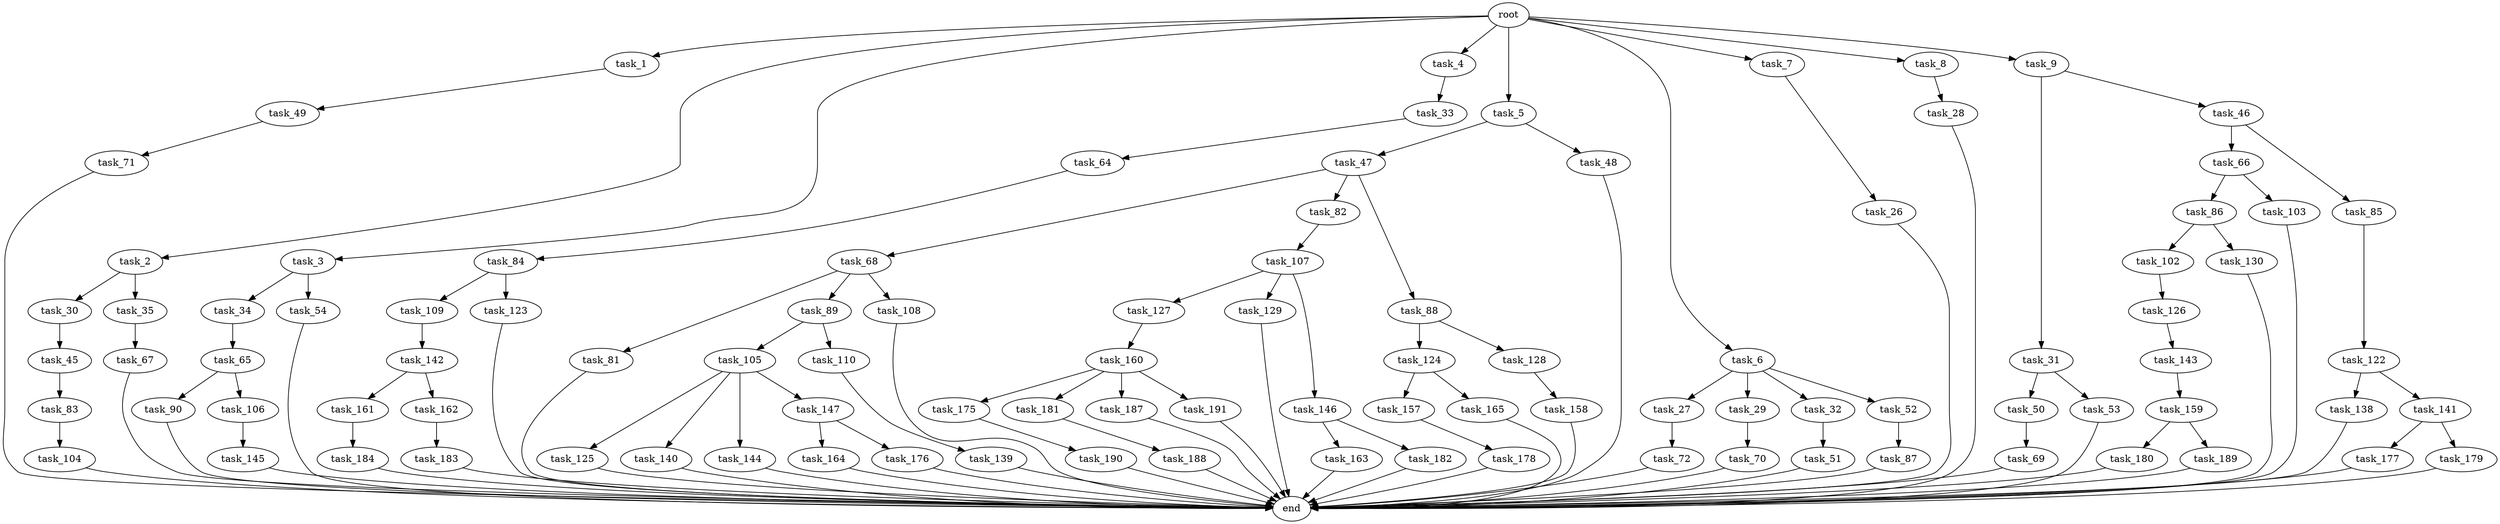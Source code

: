 digraph G {
  root [size="0.000000"];
  task_1 [size="2.048000"];
  task_2 [size="2.048000"];
  task_3 [size="2.048000"];
  task_4 [size="2.048000"];
  task_5 [size="2.048000"];
  task_6 [size="2.048000"];
  task_7 [size="2.048000"];
  task_8 [size="2.048000"];
  task_9 [size="2.048000"];
  task_26 [size="618475290.624000"];
  task_27 [size="154618822.656000"];
  task_28 [size="841813590.016000"];
  task_29 [size="154618822.656000"];
  task_30 [size="429496729.600000"];
  task_31 [size="1717986918.400000"];
  task_32 [size="154618822.656000"];
  task_33 [size="429496729.600000"];
  task_34 [size="154618822.656000"];
  task_35 [size="429496729.600000"];
  task_45 [size="1099511627.776000"];
  task_46 [size="1717986918.400000"];
  task_47 [size="429496729.600000"];
  task_48 [size="429496729.600000"];
  task_49 [size="1099511627.776000"];
  task_50 [size="1099511627.776000"];
  task_51 [size="68719476.736000"];
  task_52 [size="154618822.656000"];
  task_53 [size="1099511627.776000"];
  task_54 [size="154618822.656000"];
  task_64 [size="1717986918.400000"];
  task_65 [size="429496729.600000"];
  task_66 [size="1717986918.400000"];
  task_67 [size="1391569403.904000"];
  task_68 [size="274877906.944000"];
  task_69 [size="841813590.016000"];
  task_70 [size="274877906.944000"];
  task_71 [size="274877906.944000"];
  task_72 [size="1717986918.400000"];
  task_81 [size="274877906.944000"];
  task_82 [size="274877906.944000"];
  task_83 [size="618475290.624000"];
  task_84 [size="154618822.656000"];
  task_85 [size="1717986918.400000"];
  task_86 [size="154618822.656000"];
  task_87 [size="1717986918.400000"];
  task_88 [size="274877906.944000"];
  task_89 [size="274877906.944000"];
  task_90 [size="274877906.944000"];
  task_102 [size="68719476.736000"];
  task_103 [size="154618822.656000"];
  task_104 [size="274877906.944000"];
  task_105 [size="68719476.736000"];
  task_106 [size="274877906.944000"];
  task_107 [size="841813590.016000"];
  task_108 [size="274877906.944000"];
  task_109 [size="1391569403.904000"];
  task_110 [size="68719476.736000"];
  task_122 [size="841813590.016000"];
  task_123 [size="1391569403.904000"];
  task_124 [size="274877906.944000"];
  task_125 [size="1099511627.776000"];
  task_126 [size="1391569403.904000"];
  task_127 [size="154618822.656000"];
  task_128 [size="274877906.944000"];
  task_129 [size="154618822.656000"];
  task_130 [size="68719476.736000"];
  task_138 [size="1099511627.776000"];
  task_139 [size="429496729.600000"];
  task_140 [size="1099511627.776000"];
  task_141 [size="1099511627.776000"];
  task_142 [size="274877906.944000"];
  task_143 [size="1099511627.776000"];
  task_144 [size="1099511627.776000"];
  task_145 [size="429496729.600000"];
  task_146 [size="154618822.656000"];
  task_147 [size="1099511627.776000"];
  task_157 [size="841813590.016000"];
  task_158 [size="841813590.016000"];
  task_159 [size="618475290.624000"];
  task_160 [size="68719476.736000"];
  task_161 [size="841813590.016000"];
  task_162 [size="841813590.016000"];
  task_163 [size="274877906.944000"];
  task_164 [size="1099511627.776000"];
  task_165 [size="841813590.016000"];
  task_175 [size="1391569403.904000"];
  task_176 [size="1099511627.776000"];
  task_177 [size="429496729.600000"];
  task_178 [size="274877906.944000"];
  task_179 [size="429496729.600000"];
  task_180 [size="274877906.944000"];
  task_181 [size="1391569403.904000"];
  task_182 [size="274877906.944000"];
  task_183 [size="154618822.656000"];
  task_184 [size="274877906.944000"];
  task_187 [size="1391569403.904000"];
  task_188 [size="429496729.600000"];
  task_189 [size="274877906.944000"];
  task_190 [size="1717986918.400000"];
  task_191 [size="1391569403.904000"];
  end [size="0.000000"];

  root -> task_1 [size="1.000000"];
  root -> task_2 [size="1.000000"];
  root -> task_3 [size="1.000000"];
  root -> task_4 [size="1.000000"];
  root -> task_5 [size="1.000000"];
  root -> task_6 [size="1.000000"];
  root -> task_7 [size="1.000000"];
  root -> task_8 [size="1.000000"];
  root -> task_9 [size="1.000000"];
  task_1 -> task_49 [size="536870912.000000"];
  task_2 -> task_30 [size="209715200.000000"];
  task_2 -> task_35 [size="209715200.000000"];
  task_3 -> task_34 [size="75497472.000000"];
  task_3 -> task_54 [size="75497472.000000"];
  task_4 -> task_33 [size="209715200.000000"];
  task_5 -> task_47 [size="209715200.000000"];
  task_5 -> task_48 [size="209715200.000000"];
  task_6 -> task_27 [size="75497472.000000"];
  task_6 -> task_29 [size="75497472.000000"];
  task_6 -> task_32 [size="75497472.000000"];
  task_6 -> task_52 [size="75497472.000000"];
  task_7 -> task_26 [size="301989888.000000"];
  task_8 -> task_28 [size="411041792.000000"];
  task_9 -> task_31 [size="838860800.000000"];
  task_9 -> task_46 [size="838860800.000000"];
  task_26 -> end [size="1.000000"];
  task_27 -> task_72 [size="838860800.000000"];
  task_28 -> end [size="1.000000"];
  task_29 -> task_70 [size="134217728.000000"];
  task_30 -> task_45 [size="536870912.000000"];
  task_31 -> task_50 [size="536870912.000000"];
  task_31 -> task_53 [size="536870912.000000"];
  task_32 -> task_51 [size="33554432.000000"];
  task_33 -> task_64 [size="838860800.000000"];
  task_34 -> task_65 [size="209715200.000000"];
  task_35 -> task_67 [size="679477248.000000"];
  task_45 -> task_83 [size="301989888.000000"];
  task_46 -> task_66 [size="838860800.000000"];
  task_46 -> task_85 [size="838860800.000000"];
  task_47 -> task_68 [size="134217728.000000"];
  task_47 -> task_82 [size="134217728.000000"];
  task_47 -> task_88 [size="134217728.000000"];
  task_48 -> end [size="1.000000"];
  task_49 -> task_71 [size="134217728.000000"];
  task_50 -> task_69 [size="411041792.000000"];
  task_51 -> end [size="1.000000"];
  task_52 -> task_87 [size="838860800.000000"];
  task_53 -> end [size="1.000000"];
  task_54 -> end [size="1.000000"];
  task_64 -> task_84 [size="75497472.000000"];
  task_65 -> task_90 [size="134217728.000000"];
  task_65 -> task_106 [size="134217728.000000"];
  task_66 -> task_86 [size="75497472.000000"];
  task_66 -> task_103 [size="75497472.000000"];
  task_67 -> end [size="1.000000"];
  task_68 -> task_81 [size="134217728.000000"];
  task_68 -> task_89 [size="134217728.000000"];
  task_68 -> task_108 [size="134217728.000000"];
  task_69 -> end [size="1.000000"];
  task_70 -> end [size="1.000000"];
  task_71 -> end [size="1.000000"];
  task_72 -> end [size="1.000000"];
  task_81 -> end [size="1.000000"];
  task_82 -> task_107 [size="411041792.000000"];
  task_83 -> task_104 [size="134217728.000000"];
  task_84 -> task_109 [size="679477248.000000"];
  task_84 -> task_123 [size="679477248.000000"];
  task_85 -> task_122 [size="411041792.000000"];
  task_86 -> task_102 [size="33554432.000000"];
  task_86 -> task_130 [size="33554432.000000"];
  task_87 -> end [size="1.000000"];
  task_88 -> task_124 [size="134217728.000000"];
  task_88 -> task_128 [size="134217728.000000"];
  task_89 -> task_105 [size="33554432.000000"];
  task_89 -> task_110 [size="33554432.000000"];
  task_90 -> end [size="1.000000"];
  task_102 -> task_126 [size="679477248.000000"];
  task_103 -> end [size="1.000000"];
  task_104 -> end [size="1.000000"];
  task_105 -> task_125 [size="536870912.000000"];
  task_105 -> task_140 [size="536870912.000000"];
  task_105 -> task_144 [size="536870912.000000"];
  task_105 -> task_147 [size="536870912.000000"];
  task_106 -> task_145 [size="209715200.000000"];
  task_107 -> task_127 [size="75497472.000000"];
  task_107 -> task_129 [size="75497472.000000"];
  task_107 -> task_146 [size="75497472.000000"];
  task_108 -> end [size="1.000000"];
  task_109 -> task_142 [size="134217728.000000"];
  task_110 -> task_139 [size="209715200.000000"];
  task_122 -> task_138 [size="536870912.000000"];
  task_122 -> task_141 [size="536870912.000000"];
  task_123 -> end [size="1.000000"];
  task_124 -> task_157 [size="411041792.000000"];
  task_124 -> task_165 [size="411041792.000000"];
  task_125 -> end [size="1.000000"];
  task_126 -> task_143 [size="536870912.000000"];
  task_127 -> task_160 [size="33554432.000000"];
  task_128 -> task_158 [size="411041792.000000"];
  task_129 -> end [size="1.000000"];
  task_130 -> end [size="1.000000"];
  task_138 -> end [size="1.000000"];
  task_139 -> end [size="1.000000"];
  task_140 -> end [size="1.000000"];
  task_141 -> task_177 [size="209715200.000000"];
  task_141 -> task_179 [size="209715200.000000"];
  task_142 -> task_161 [size="411041792.000000"];
  task_142 -> task_162 [size="411041792.000000"];
  task_143 -> task_159 [size="301989888.000000"];
  task_144 -> end [size="1.000000"];
  task_145 -> end [size="1.000000"];
  task_146 -> task_163 [size="134217728.000000"];
  task_146 -> task_182 [size="134217728.000000"];
  task_147 -> task_164 [size="536870912.000000"];
  task_147 -> task_176 [size="536870912.000000"];
  task_157 -> task_178 [size="134217728.000000"];
  task_158 -> end [size="1.000000"];
  task_159 -> task_180 [size="134217728.000000"];
  task_159 -> task_189 [size="134217728.000000"];
  task_160 -> task_175 [size="679477248.000000"];
  task_160 -> task_181 [size="679477248.000000"];
  task_160 -> task_187 [size="679477248.000000"];
  task_160 -> task_191 [size="679477248.000000"];
  task_161 -> task_184 [size="134217728.000000"];
  task_162 -> task_183 [size="75497472.000000"];
  task_163 -> end [size="1.000000"];
  task_164 -> end [size="1.000000"];
  task_165 -> end [size="1.000000"];
  task_175 -> task_190 [size="838860800.000000"];
  task_176 -> end [size="1.000000"];
  task_177 -> end [size="1.000000"];
  task_178 -> end [size="1.000000"];
  task_179 -> end [size="1.000000"];
  task_180 -> end [size="1.000000"];
  task_181 -> task_188 [size="209715200.000000"];
  task_182 -> end [size="1.000000"];
  task_183 -> end [size="1.000000"];
  task_184 -> end [size="1.000000"];
  task_187 -> end [size="1.000000"];
  task_188 -> end [size="1.000000"];
  task_189 -> end [size="1.000000"];
  task_190 -> end [size="1.000000"];
  task_191 -> end [size="1.000000"];
}
